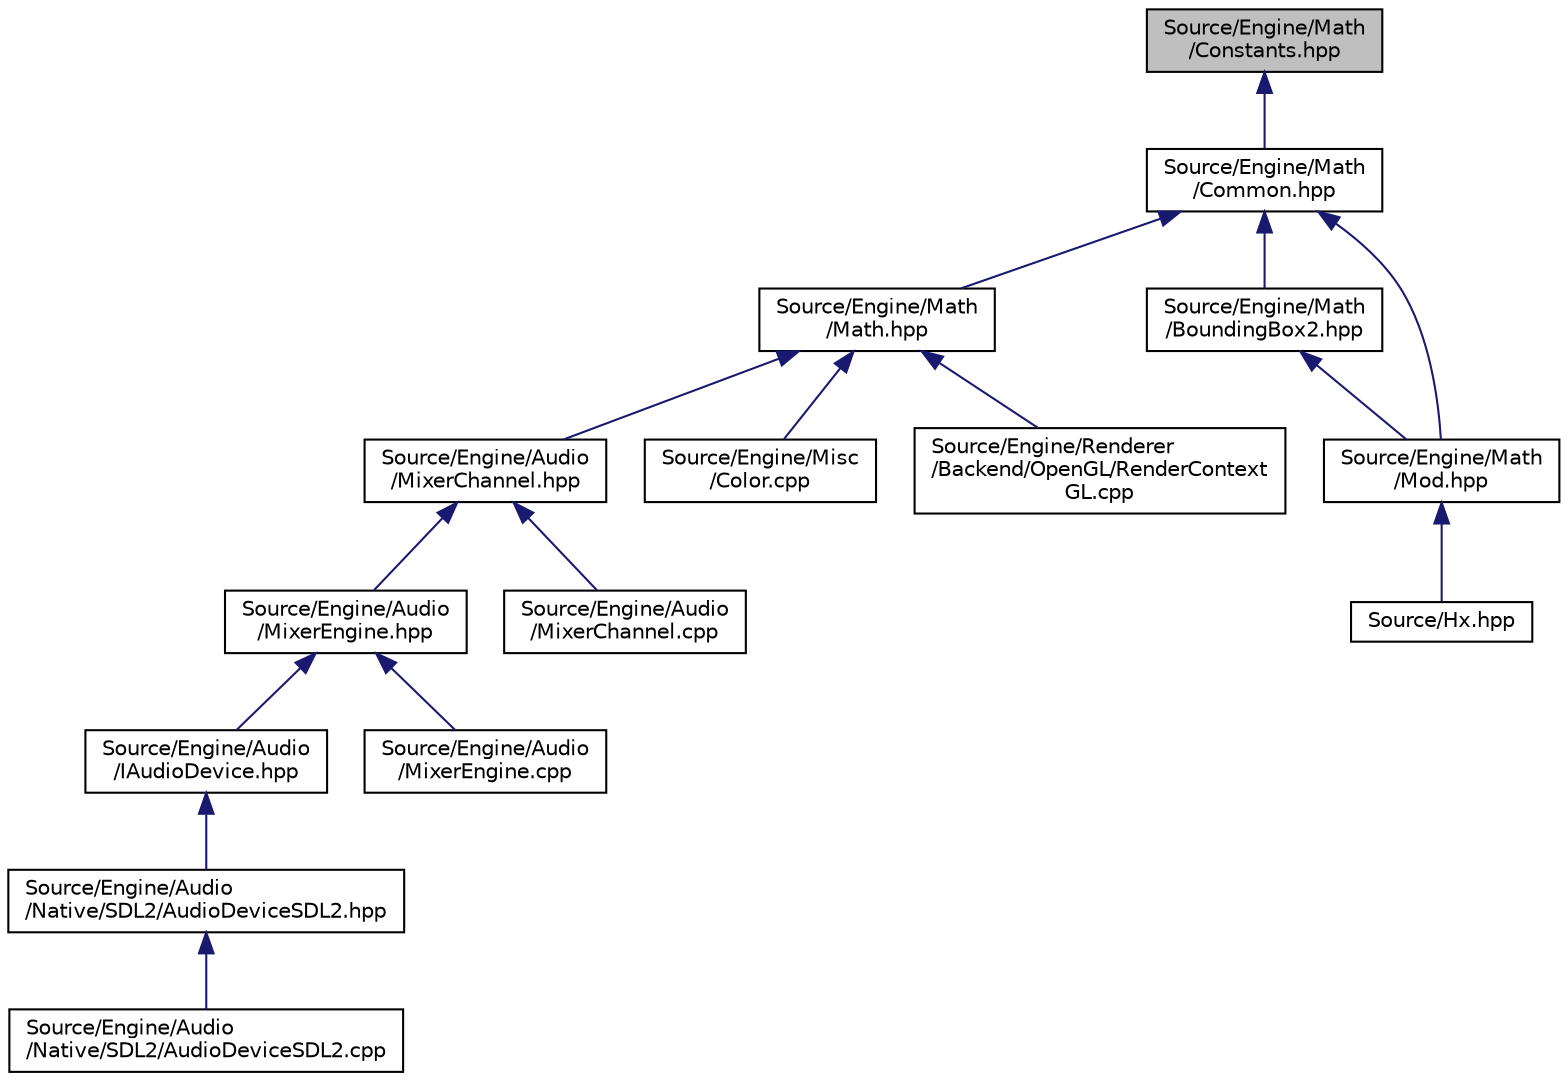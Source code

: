 digraph "Source/Engine/Math/Constants.hpp"
{
  edge [fontname="Helvetica",fontsize="10",labelfontname="Helvetica",labelfontsize="10"];
  node [fontname="Helvetica",fontsize="10",shape=record];
  Node2 [label="Source/Engine/Math\l/Constants.hpp",height=0.2,width=0.4,color="black", fillcolor="grey75", style="filled", fontcolor="black"];
  Node2 -> Node3 [dir="back",color="midnightblue",fontsize="10",style="solid",fontname="Helvetica"];
  Node3 [label="Source/Engine/Math\l/Common.hpp",height=0.2,width=0.4,color="black", fillcolor="white", style="filled",URL="$Math_2Common_8hpp.html"];
  Node3 -> Node4 [dir="back",color="midnightblue",fontsize="10",style="solid",fontname="Helvetica"];
  Node4 [label="Source/Engine/Math\l/Math.hpp",height=0.2,width=0.4,color="black", fillcolor="white", style="filled",URL="$Math_8hpp.html"];
  Node4 -> Node5 [dir="back",color="midnightblue",fontsize="10",style="solid",fontname="Helvetica"];
  Node5 [label="Source/Engine/Audio\l/MixerChannel.hpp",height=0.2,width=0.4,color="black", fillcolor="white", style="filled",URL="$MixerChannel_8hpp.html"];
  Node5 -> Node6 [dir="back",color="midnightblue",fontsize="10",style="solid",fontname="Helvetica"];
  Node6 [label="Source/Engine/Audio\l/MixerEngine.hpp",height=0.2,width=0.4,color="black", fillcolor="white", style="filled",URL="$MixerEngine_8hpp.html"];
  Node6 -> Node7 [dir="back",color="midnightblue",fontsize="10",style="solid",fontname="Helvetica"];
  Node7 [label="Source/Engine/Audio\l/IAudioDevice.hpp",height=0.2,width=0.4,color="black", fillcolor="white", style="filled",URL="$IAudioDevice_8hpp.html"];
  Node7 -> Node8 [dir="back",color="midnightblue",fontsize="10",style="solid",fontname="Helvetica"];
  Node8 [label="Source/Engine/Audio\l/Native/SDL2/AudioDeviceSDL2.hpp",height=0.2,width=0.4,color="black", fillcolor="white", style="filled",URL="$AudioDeviceSDL2_8hpp.html"];
  Node8 -> Node9 [dir="back",color="midnightblue",fontsize="10",style="solid",fontname="Helvetica"];
  Node9 [label="Source/Engine/Audio\l/Native/SDL2/AudioDeviceSDL2.cpp",height=0.2,width=0.4,color="black", fillcolor="white", style="filled",URL="$AudioDeviceSDL2_8cpp.html"];
  Node6 -> Node10 [dir="back",color="midnightblue",fontsize="10",style="solid",fontname="Helvetica"];
  Node10 [label="Source/Engine/Audio\l/MixerEngine.cpp",height=0.2,width=0.4,color="black", fillcolor="white", style="filled",URL="$MixerEngine_8cpp.html"];
  Node5 -> Node11 [dir="back",color="midnightblue",fontsize="10",style="solid",fontname="Helvetica"];
  Node11 [label="Source/Engine/Audio\l/MixerChannel.cpp",height=0.2,width=0.4,color="black", fillcolor="white", style="filled",URL="$MixerChannel_8cpp.html"];
  Node4 -> Node12 [dir="back",color="midnightblue",fontsize="10",style="solid",fontname="Helvetica"];
  Node12 [label="Source/Engine/Misc\l/Color.cpp",height=0.2,width=0.4,color="black", fillcolor="white", style="filled",URL="$Color_8cpp.html"];
  Node4 -> Node13 [dir="back",color="midnightblue",fontsize="10",style="solid",fontname="Helvetica"];
  Node13 [label="Source/Engine/Renderer\l/Backend/OpenGL/RenderContext\lGL.cpp",height=0.2,width=0.4,color="black", fillcolor="white", style="filled",URL="$RenderContextGL_8cpp.html"];
  Node3 -> Node14 [dir="back",color="midnightblue",fontsize="10",style="solid",fontname="Helvetica"];
  Node14 [label="Source/Engine/Math\l/BoundingBox2.hpp",height=0.2,width=0.4,color="black", fillcolor="white", style="filled",URL="$BoundingBox2_8hpp.html"];
  Node14 -> Node15 [dir="back",color="midnightblue",fontsize="10",style="solid",fontname="Helvetica"];
  Node15 [label="Source/Engine/Math\l/Mod.hpp",height=0.2,width=0.4,color="black", fillcolor="white", style="filled",URL="$Math_2Mod_8hpp.html"];
  Node15 -> Node16 [dir="back",color="midnightblue",fontsize="10",style="solid",fontname="Helvetica"];
  Node16 [label="Source/Hx.hpp",height=0.2,width=0.4,color="black", fillcolor="white", style="filled",URL="$Hx_8hpp.html"];
  Node3 -> Node15 [dir="back",color="midnightblue",fontsize="10",style="solid",fontname="Helvetica"];
}
